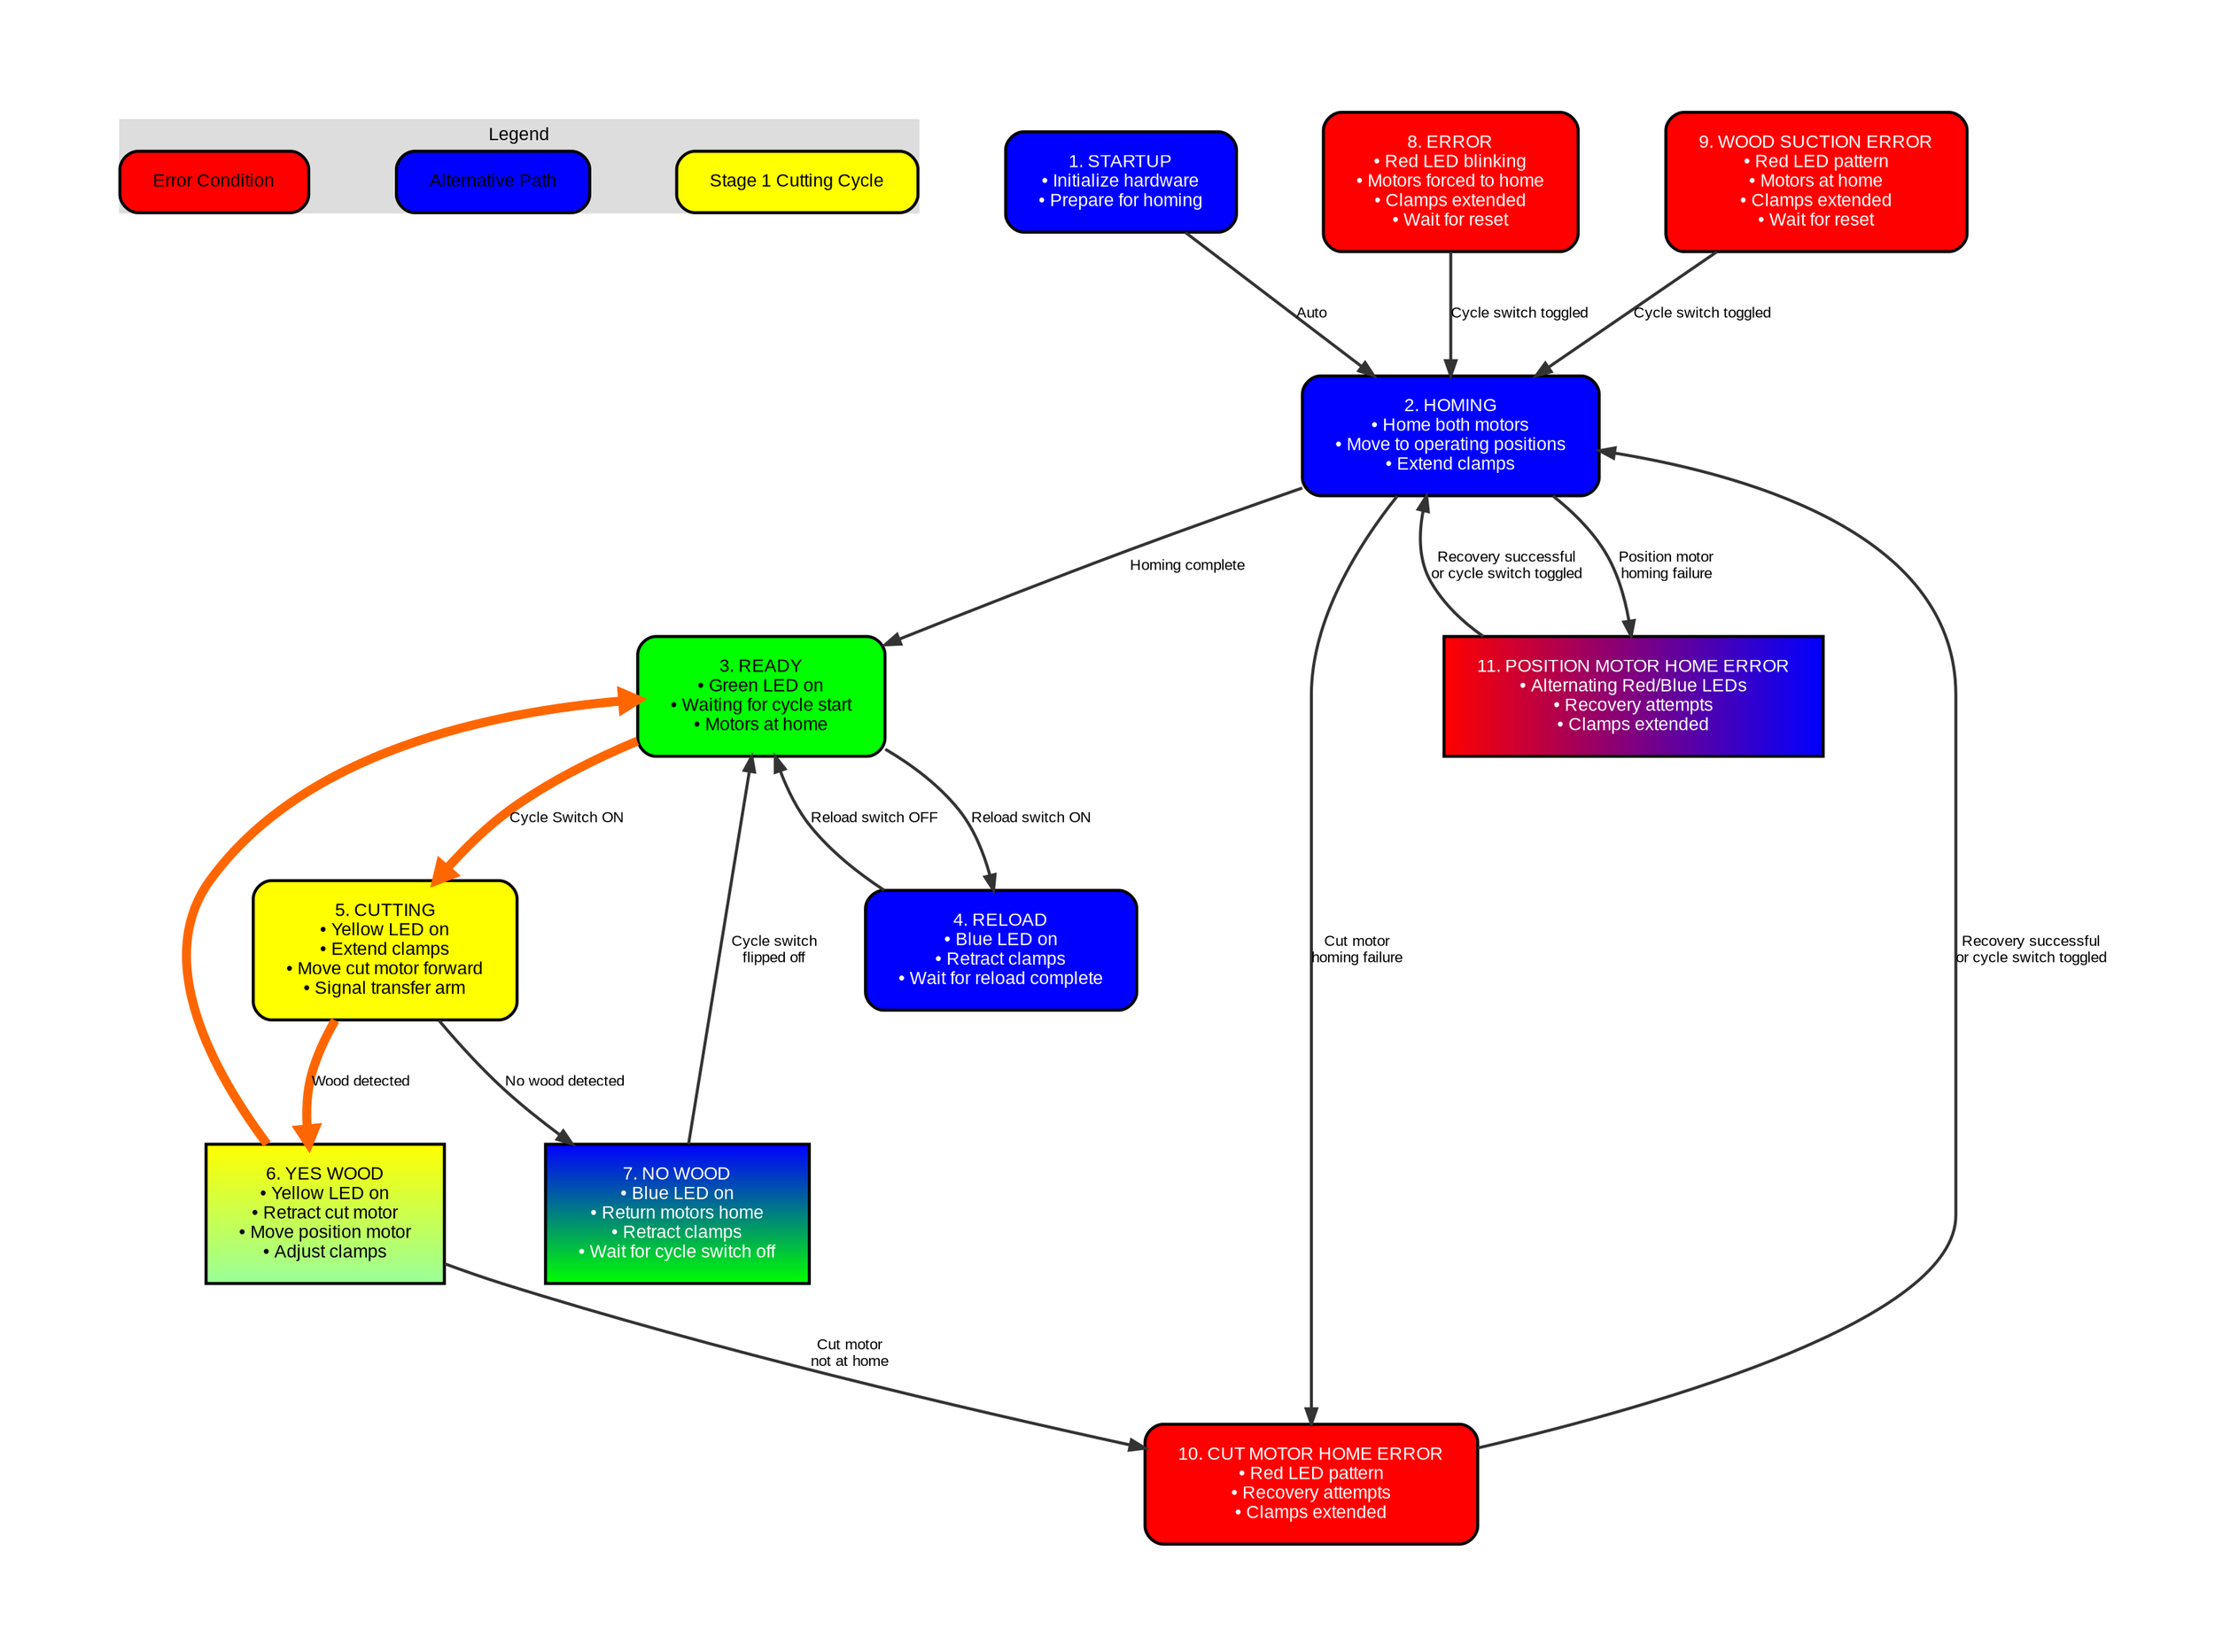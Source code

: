 digraph StateMachine { 
  graph [rankdir=TB, fontname="Arial", nodesep=0.8, ranksep=1.0, splines=true, margin="0.5,0.5", pad="0.5"]; 
  node [shape=rect, style=rounded, fontname="Arial", fontsize=12, style="filled,rounded", margin="0.3,0.2", penwidth=2.0]; 
  edge [fontname="Arial", fontsize=10, color="#333333", penwidth=2.0]; 
  
  subgraph cluster_legend { 
    label="Legend"; 
    style=filled; 
    color="#DDDDDD"; 
    fontname="Arial"; 
    fontsize=12; 
    legend_main [label="Stage 1 Cutting Cycle", fillcolor="#FFFF00", style="filled,rounded"]; 
    legend_alt [label="Alternative Path", fillcolor="#0000FF", style="filled,rounded"]; 
    legend_error [label="Error Condition", fillcolor="#FF0000", style="filled,rounded"]; 
  } 
  
  START [label="1. STARTUP\n• Initialize hardware\n• Prepare for homing", fillcolor="#0000FF", fontcolor="white"]; 
  HOMING [label="2. HOMING\n• Home both motors\n• Move to operating positions\n• Extend clamps", fillcolor="#0000FF", fontcolor="white"]; 
  READY [label="3. READY\n• Green LED on\n• Waiting for cycle start\n• Motors at home", fillcolor="#00FF00"]; 
  RELOAD [label="4. RELOAD\n• Blue LED on\n• Retract clamps\n• Wait for reload complete", fillcolor="#0000FF", fontcolor="white"]; 
  CUTTING [label="5. CUTTING\n• Yellow LED on\n• Extend clamps\n• Move cut motor forward\n• Signal transfer arm", fillcolor="#FFFF00"]; 
  YESWOOD [label="6. YES WOOD\n• Yellow LED on\n• Retract cut motor\n• Move position motor\n• Adjust clamps", style="filled", fillcolor="#FFFF00:#99FF99", gradientangle=270]; 
  NOWOOD [label="7. NO WOOD\n• Blue LED on\n• Return motors home\n• Retract clamps\n• Wait for cycle switch off", style="filled", fillcolor="#0000FF:#00FF00", fontcolor="white", gradientangle=270]; 
  ERROR [label="8. ERROR\n• Red LED blinking\n• Motors forced to home\n• Clamps extended\n• Wait for reset", fillcolor="#FF0000", fontcolor="white"]; 
  WOOD_SUCTION_ERROR [label="9. WOOD SUCTION ERROR\n• Red LED pattern\n• Motors at home\n• Clamps extended\n• Wait for reset", fillcolor="#FF0000", fontcolor="white"]; 
  CUT_MOTOR_HOME_ERROR [label="10. CUT MOTOR HOME ERROR\n• Red LED pattern\n• Recovery attempts\n• Clamps extended", fillcolor="#FF0000", fontcolor="white"]; 
  POSITION_MOTOR_HOME_ERROR [label="11. POSITION MOTOR HOME ERROR\n• Alternating Red/Blue LEDs\n• Recovery attempts\n• Clamps extended", style="filled", fillcolor="#FF0000:#0000FF", fontcolor="white", gradientangle=0]; 
  
  // Normal cycle edges with much thicker lines, distinctive color and style
  READY -> CUTTING [label="Cycle Switch ON", penwidth=6.0, color="#FF6600", style="bold"]; 
  CUTTING -> YESWOOD [label="Wood detected", penwidth=6.0, color="#FF6600", style="bold"]; 
  YESWOOD -> READY [penwidth=6.0, color="#FF6600", style="bold"]; 
  
  // Other transitions
  START -> HOMING [label="Auto"]; 
  HOMING -> READY [label="Homing complete"]; 
  HOMING -> CUT_MOTOR_HOME_ERROR [label="Cut motor\nhoming failure"]; 
  HOMING -> POSITION_MOTOR_HOME_ERROR [label="Position motor\nhoming failure"]; 
  READY -> RELOAD [label="Reload switch ON"]; 
  RELOAD -> READY [label="Reload switch OFF"]; 
  CUTTING -> NOWOOD [label="No wood detected"]; 
  YESWOOD -> CUT_MOTOR_HOME_ERROR [label="Cut motor\nnot at home"]; 
  NOWOOD -> READY [label="Cycle switch\nflipped off"]; 
  WOOD_SUCTION_ERROR -> HOMING [label="Cycle switch toggled"]; 
  CUT_MOTOR_HOME_ERROR -> HOMING [label="Recovery successful\nor cycle switch toggled"]; 
  POSITION_MOTOR_HOME_ERROR -> HOMING [label="Recovery successful\nor cycle switch toggled"]; 
  ERROR -> HOMING [label="Cycle switch toggled"]; 
}

